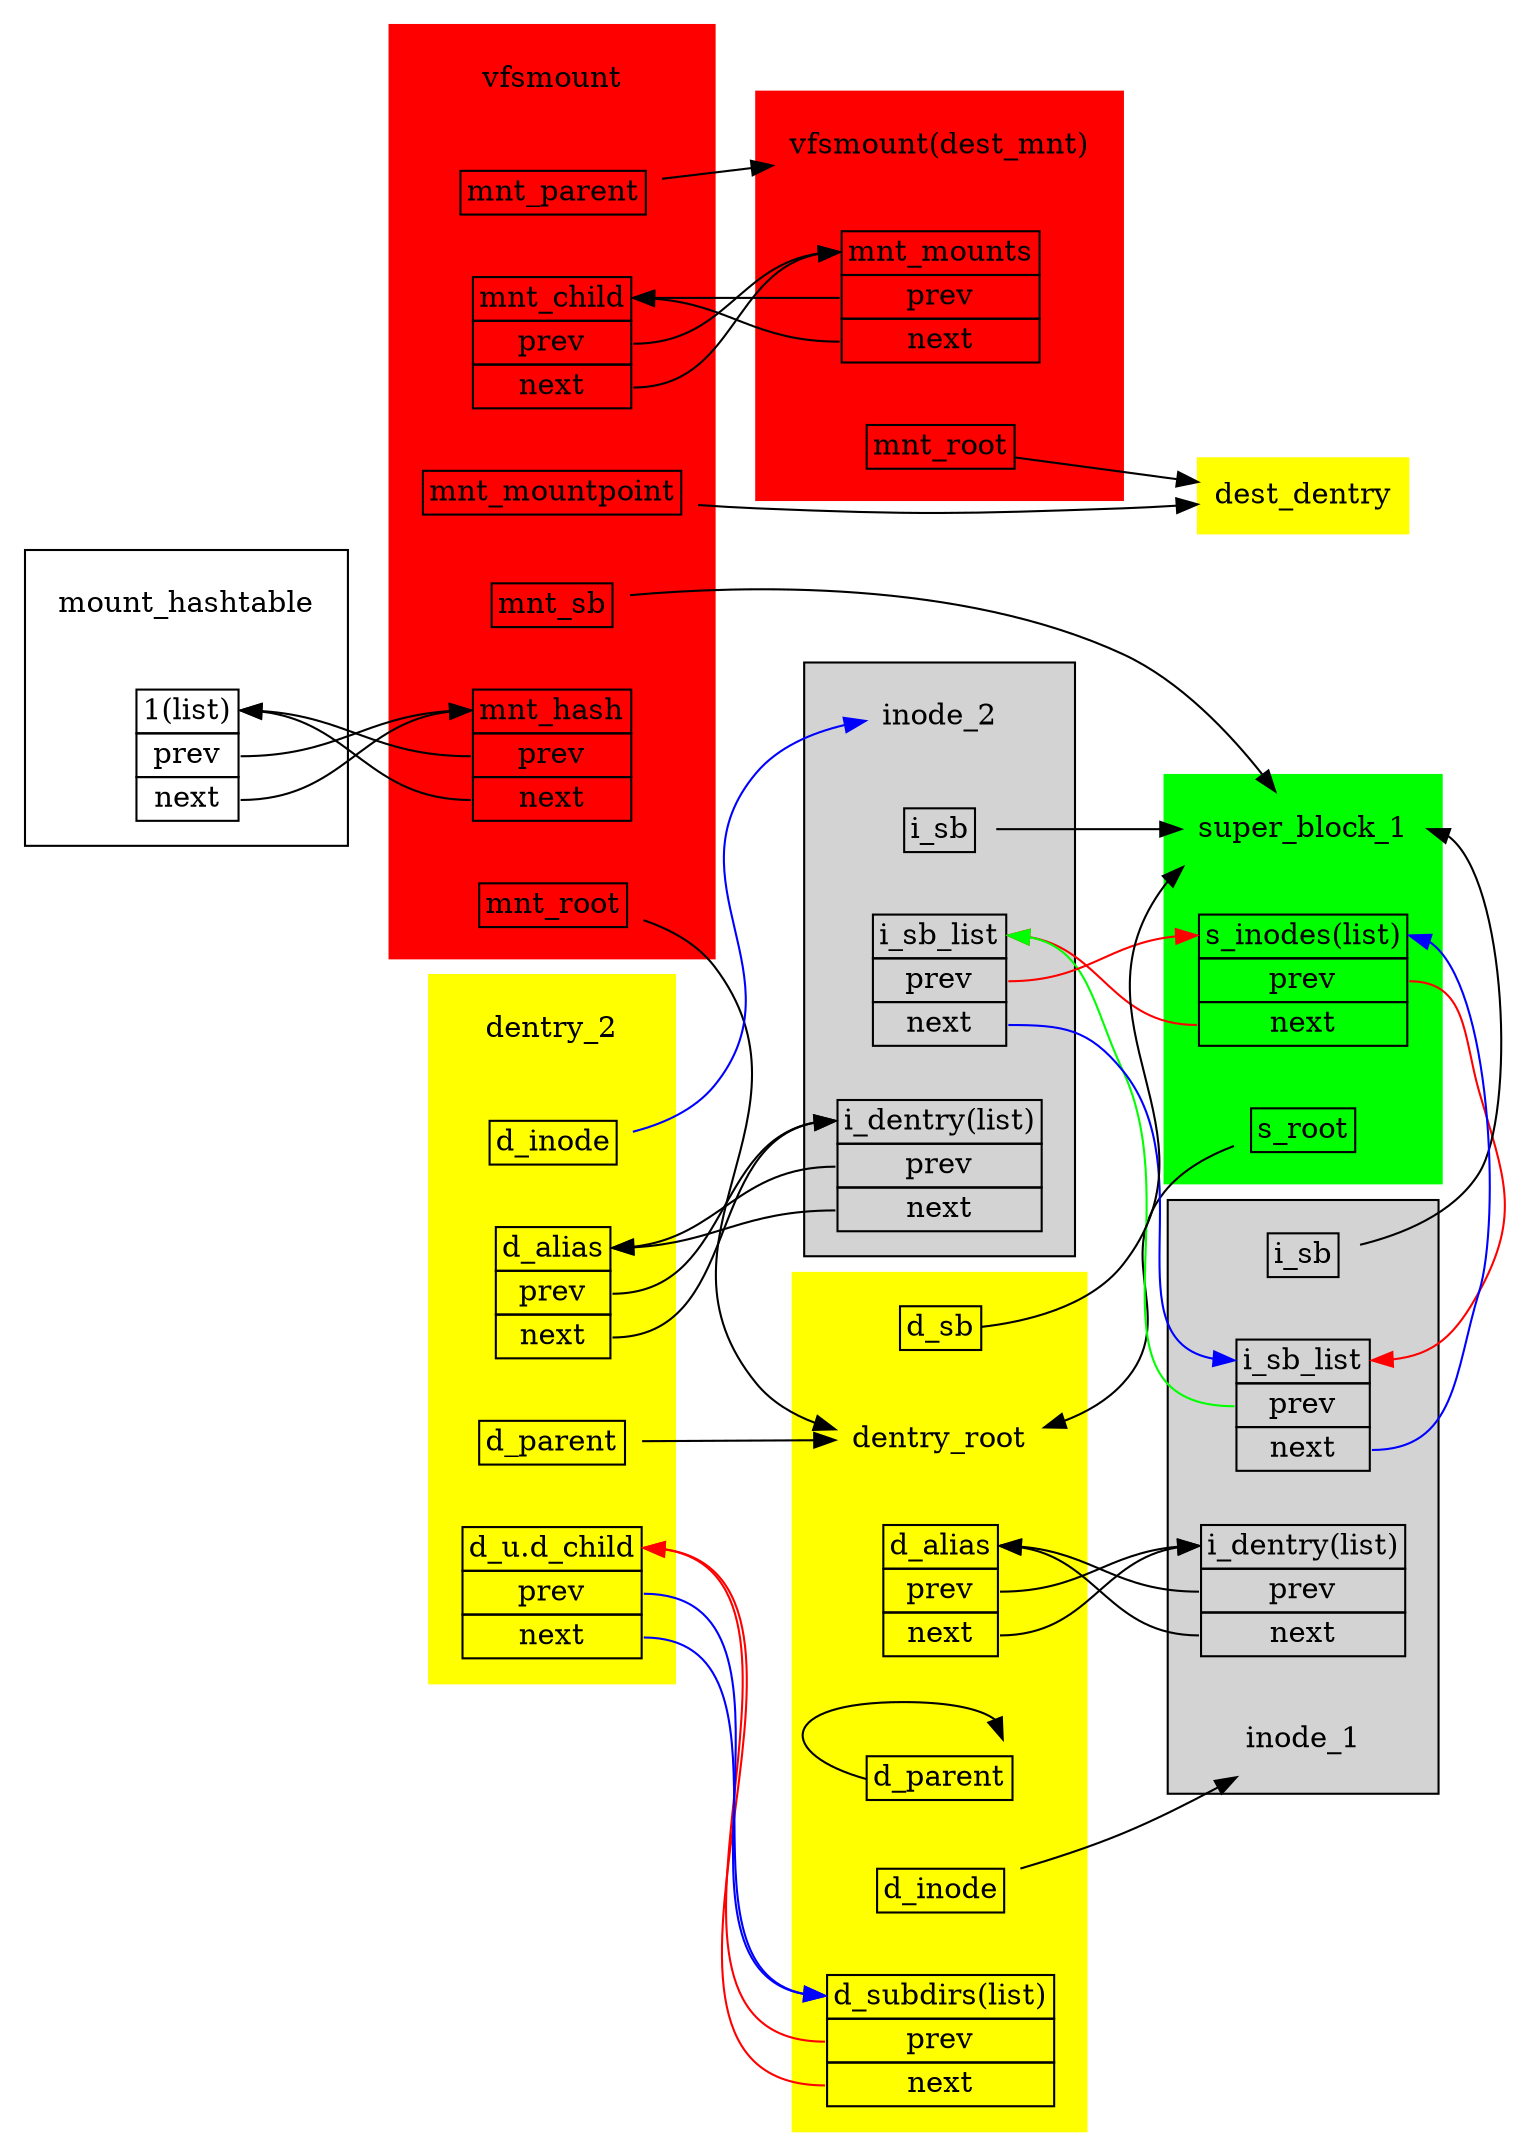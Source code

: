 digraph circle{
    node [shape=plaintext]
    rankdir = LR
    

    subgraph cluster_mh1 {
        "mount_hashtable" [
            label= "mount_hashtable"
        ]; 
        "mh_1" [
            label=< 
            <TABLE BORDER="0" CELLBORDER="1" CELLSPACING="0">
                <TR>
                    <TD PORT="name">1(list)</TD>
                </TR>
                <TR>
                    <TD PORT="prev">prev</TD>
                </TR>
                <TR>
                    <TD PORT="next">next</TD>
                </TR>
            </TABLE>>
        ];
    }
    subgraph cluster_vfsmount2 {
        style=filled;
        color=red;

        "vfsmount_2" [
            label= "vfsmount(dest_mnt)"
        ]; 
        "mnt_mounts_1" [
            label=< 
            <TABLE BORDER="0" CELLBORDER="1" CELLSPACING="0">
                <TR>
                    <TD PORT="name">mnt_mounts</TD>
                </TR>
                <TR>
                    <TD PORT="prev">prev</TD>
                </TR>
                <TR>
                    <TD PORT="next">next</TD>
                </TR>
            </TABLE>>
        ];
         "mnt_root_2" [
            label=< 
            <TABLE BORDER="0" CELLBORDER="1" CELLSPACING="0">
                <TR>
                    <TD PORT="name">mnt_root</TD>
                </TR>
            </TABLE>>
        ];
    }
    subgraph cluster_vfsmount1 {
        style=filled;
        color=red;

        "vfsmount_1" [
            label= "vfsmount"
        ]; 
        "mnt_sb_1" [
            label=< 
            <TABLE BORDER="0" CELLBORDER="1" CELLSPACING="0">
                <TR>
                    <TD PORT="name">mnt_sb</TD>
                </TR>
            </TABLE>>
        ];
        "mnt_root_1" [
            label=< 
            <TABLE BORDER="0" CELLBORDER="1" CELLSPACING="0">
                <TR>
                    <TD PORT="name">mnt_root</TD>
                </TR>
            </TABLE>>
        ];
        "mnt_parent_1" [
            label=< 
            <TABLE BORDER="0" CELLBORDER="1" CELLSPACING="0">
                <TR>
                    <TD PORT="name">mnt_parent</TD>
                </TR>
            </TABLE>>
        ];
        "mnt_mountpoint_1" [
            label=< 
            <TABLE BORDER="0" CELLBORDER="1" CELLSPACING="0">
                <TR>
                    <TD PORT="name">mnt_mountpoint</TD>
                </TR>
            </TABLE>>
        ];
        "mnt_hash_1" [
            label=< 
            <TABLE BORDER="0" CELLBORDER="1" CELLSPACING="0">
                <TR>
                    <TD PORT="name">mnt_hash</TD>
                </TR>
                <TR>
                    <TD PORT="prev">prev</TD>
                </TR>
                <TR>
                    <TD PORT="next">next</TD>
                </TR>
            </TABLE>>
        ];
        "mnt_child_1" [
            label=< 
            <TABLE BORDER="0" CELLBORDER="1" CELLSPACING="0">
                <TR>
                    <TD PORT="name">mnt_child</TD>
                </TR>
                <TR>
                    <TD PORT="prev">prev</TD>
                </TR>
                <TR>
                    <TD PORT="next">next</TD>
                </TR>
            </TABLE>>
        ];
    }
    subgraph cluster_sb1 {
        style=filled;
        color=green;

        "super_block_1" [
            label= "super_block_1"
        ]; 

         "s_inodes_1" [
            label=< 
            <TABLE BORDER="0" CELLBORDER="1" CELLSPACING="0">
                <TR>
                    <TD PORT="name">s_inodes(list)</TD>
                </TR>
                <TR>
                    <TD PORT="prev">prev</TD>
                </TR>
                <TR>
                    <TD PORT="next">next</TD>
                </TR>
            </TABLE>>
        ];
        "s_root_1" [
            label=< 
            <TABLE BORDER="0" CELLBORDER="1" CELLSPACING="0">
                <TR>
                    <TD PORT="name">s_root</TD>
                </TR>
            </TABLE>>
        ];

    }

    subgraph cluster_inode1 {
        style=filled;



         "i_sb_1" [
            label=< 
            <TABLE BORDER="0" CELLBORDER="1" CELLSPACING="0">
                <TR>
                    <TD PORT="name">i_sb</TD>
                </TR>
            </TABLE>>
        ];

        "i_sb_list_1" [
            label=< 
            <TABLE BORDER="0" CELLBORDER="1" CELLSPACING="0">
                <TR>
                    <TD PORT="name">i_sb_list</TD>
                </TR>
                <TR>
                    <TD PORT="prev">prev</TD>
                </TR>
                <TR>
                    <TD PORT="next">next</TD>
                </TR>
            </TABLE>>
        ];


        "i_dentry_1" [
            label=< 
            <TABLE BORDER="0" CELLBORDER="1" CELLSPACING="0">
                <TR>
                    <TD PORT="name">i_dentry(list)</TD>
                </TR>
                <TR>
                    <TD PORT="prev">prev</TD>
                </TR>
                <TR>
                    <TD PORT="next">next</TD>
                </TR>
            </TABLE>>
        ];
        "inode_1" [
            label= "inode_1"
        ]; 
    }

    subgraph cluster_inode2 {
        style=filled;


        "inode_2" [
            label= "inode_2"
        ]; 
         "i_sb_2" [
            label=< 
            <TABLE BORDER="0" CELLBORDER="1" CELLSPACING="0">
                <TR>
                    <TD PORT="name">i_sb</TD>
                </TR>
            </TABLE>>
        ];
        "i_sb_list_2" [
            label=< 
            <TABLE BORDER="0" CELLBORDER="1" CELLSPACING="0">
                <TR>
                    <TD PORT="name">i_sb_list</TD>
                </TR>
                <TR>
                    <TD PORT="prev">prev</TD>
                </TR>
                <TR>
                    <TD PORT="next">next</TD>
                </TR>
            </TABLE>>
        ];
        "i_dentry_2" [
            label=< 
            <TABLE BORDER="0" CELLBORDER="1" CELLSPACING="0">
                <TR>
                    <TD PORT="name">i_dentry(list)</TD>
                </TR>
                <TR>
                    <TD PORT="prev">prev</TD>
                </TR>
                <TR>
                    <TD PORT="next">next</TD>
                </TR>
            </TABLE>>
        ];
    }

    subgraph cluster_dentry1 {
        style=filled;
        color=yellow;

        "dentry_1" [
            label= "dentry_root"
        ]; 

         "d_sb_1" [
            label=< 
            <TABLE BORDER="0" CELLBORDER="1" CELLSPACING="0">
                <TR>
                    <TD PORT="name">d_sb</TD>
                </TR>
            </TABLE>>
        ];
        "d_inode_1" [
            label=< 
            <TABLE BORDER="0" CELLBORDER="1" CELLSPACING="0">
                <TR>
                    <TD PORT="name">d_inode</TD>
                </TR>
            </TABLE>>
        ];
        "d_parent_1" [
            label=< 
            <TABLE BORDER="0" CELLBORDER="1" CELLSPACING="0">
                <TR>
                    <TD PORT="name">d_parent</TD>
                </TR>
            </TABLE>>
        ];
        "d_alias_1" [
            label=< 
            <TABLE BORDER="0" CELLBORDER="1" CELLSPACING="0">
                <TR>
                    <TD PORT="name">d_alias</TD>
                </TR>
                <TR>
                    <TD PORT="prev">prev</TD>
                </TR>
                <TR>
                    <TD PORT="next">next</TD>
                </TR>
            </TABLE>>
        ];
        "d_subdirs_1" [
            label=< 
            <TABLE BORDER="0" CELLBORDER="1" CELLSPACING="0">
                <TR>
                    <TD PORT="name">d_subdirs(list)</TD>
                </TR>
                <TR>
                    <TD PORT="prev">prev</TD>
                </TR>
                <TR>
                    <TD PORT="next">next</TD>
                </TR>
            </TABLE>>
        ];
    }
    "dest_dentry" [
        label = "<name> dest_dentry"
        color=yellow;
        style=filled;
        shape = "record"
    ];
    subgraph cluster_dentry2 {
        style=filled;
        color=yellow;

        "dentry_2" [
            label= "dentry_2"
        ]; 
        "d_u_d_child_2" [
            label=< 
            <TABLE BORDER="0" CELLBORDER="1" CELLSPACING="0">
                <TR>
                    <TD PORT="name">d_u.d_child</TD>
                </TR>
                <TR>
                    <TD PORT="prev">prev</TD>
                </TR>
                <TR>
                    <TD PORT="next">next</TD>
                </TR>
            </TABLE>>
        ];
        "d_alias_2" [
            label=< 
            <TABLE BORDER="0" CELLBORDER="1" CELLSPACING="0">
                <TR>
                    <TD PORT="name">d_alias</TD>
                </TR>
                <TR>
                    <TD PORT="prev">prev</TD>
                </TR>
                <TR>
                    <TD PORT="next">next</TD>
                </TR>
            </TABLE>>
        ];
        "d_inode_2" [
            label=< 
            <TABLE BORDER="0" CELLBORDER="1" CELLSPACING="0">
                <TR>
                    <TD PORT="name">d_inode</TD>
                </TR>
            </TABLE>>
        ];
        "d_parent_2" [
            label=< 
            <TABLE BORDER="0" CELLBORDER="1" CELLSPACING="0">
                <TR>
                    <TD PORT="name">d_parent</TD>
                </TR>
            </TABLE>>
        ];
    }

    i_sb_1:i_sb:e -> super_block_1:e
    i_sb_2:i_sb -> super_block_1
    s_inodes_1:prev:e -> i_sb_list_1:name:e [color=red]
    i_sb_list_1:next:e -> s_inodes_1:name:e [color=blue]
    d_sb_1:name -> super_block_1
    d_parent_1:name:w -> d_parent_1

    i_dentry_1:prev -> d_alias_1:name
    i_dentry_1:next -> d_alias_1:name
    d_alias_1:prev -> i_dentry_1:name
    d_alias_1:next -> i_dentry_1:name

    d_subdirs_1:prev -> d_u_d_child_2:name [color=red]
    d_subdirs_1:next -> d_u_d_child_2:name [color=red]
    d_u_d_child_2:prev -> d_subdirs_1:name [color=blue]
    d_u_d_child_2:next -> d_subdirs_1:name [color=blue]

    d_inode_1 -> inode_1
    d_inode_2 -> inode_2     [color=blue]

    i_sb_list_1:prev -> i_sb_list_2:name [color=green]
    i_sb_list_2:next -> i_sb_list_1:name [color=blue]
    i_sb_list_2:prev -> s_inodes_1:name [color=red]
    s_inodes_1:next -> i_sb_list_2:name [color=red]


    i_dentry_2:prev -> d_alias_2:name
    i_dentry_2:next -> d_alias_2:name
    d_alias_2:prev -> i_dentry_2:name
    d_alias_2:next -> i_dentry_2:name

    d_parent_2 -> dentry_1
    s_root_1 -> dentry_1

    mnt_sb_1 -> super_block_1:name
    mnt_root_1 -> dentry_1:name
    mnt_mountpoint_1 -> dest_dentry
    mnt_parent_1 -> vfsmount_2:name


    mnt_hash_1:prev -> mh_1:name
    mnt_hash_1:next -> mh_1:name
    mh_1:prev -> mnt_hash_1:name
    mh_1:next -> mnt_hash_1:name

    mnt_mounts_1:prev -> mnt_child_1:name
    mnt_mounts_1:next -> mnt_child_1:name
    mnt_child_1:prev -> mnt_mounts_1:name
    mnt_child_1:next -> mnt_mounts_1:name

    mnt_root_2:name -> dest_dentry
}